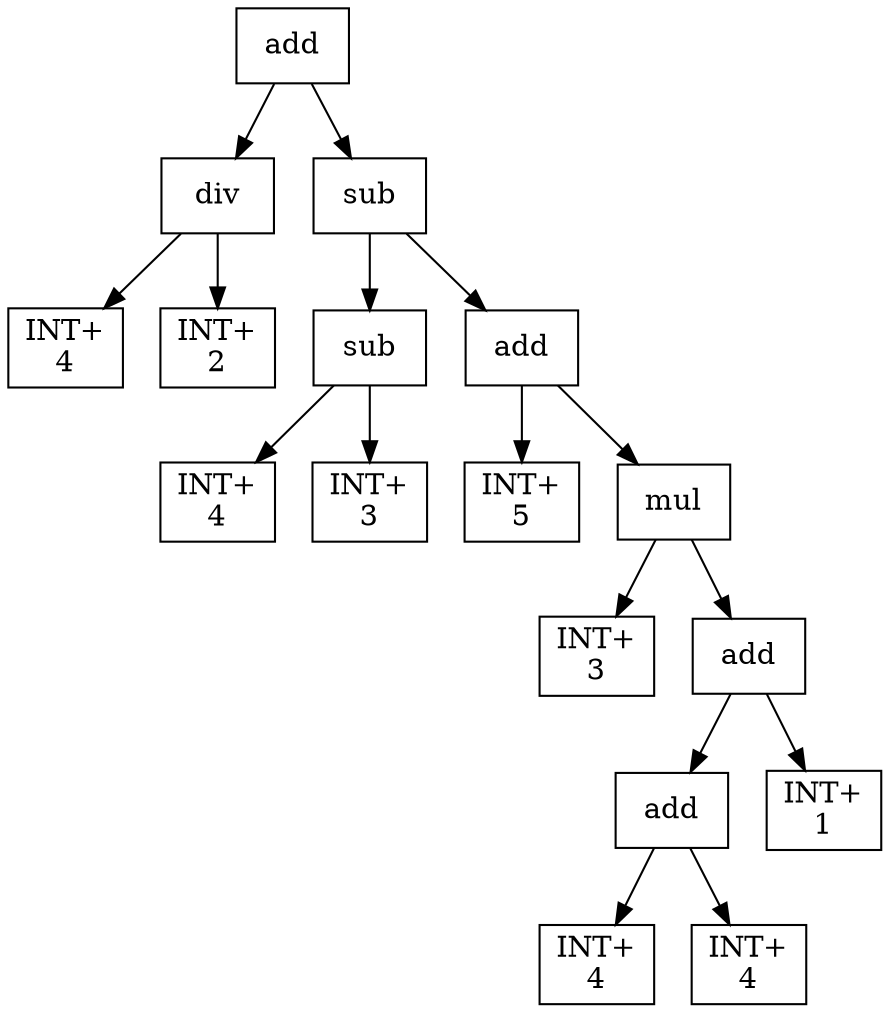 digraph expr {
  node [shape=box];
  n1 [label="add"];
  n2 [label="div"];
  n3 [label="INT+\n4"];
  n4 [label="INT+\n2"];
  n2 -> n3;
  n2 -> n4;
  n5 [label="sub"];
  n6 [label="sub"];
  n7 [label="INT+\n4"];
  n8 [label="INT+\n3"];
  n6 -> n7;
  n6 -> n8;
  n9 [label="add"];
  n10 [label="INT+\n5"];
  n11 [label="mul"];
  n12 [label="INT+\n3"];
  n13 [label="add"];
  n14 [label="add"];
  n15 [label="INT+\n4"];
  n16 [label="INT+\n4"];
  n14 -> n15;
  n14 -> n16;
  n17 [label="INT+\n1"];
  n13 -> n14;
  n13 -> n17;
  n11 -> n12;
  n11 -> n13;
  n9 -> n10;
  n9 -> n11;
  n5 -> n6;
  n5 -> n9;
  n1 -> n2;
  n1 -> n5;
}